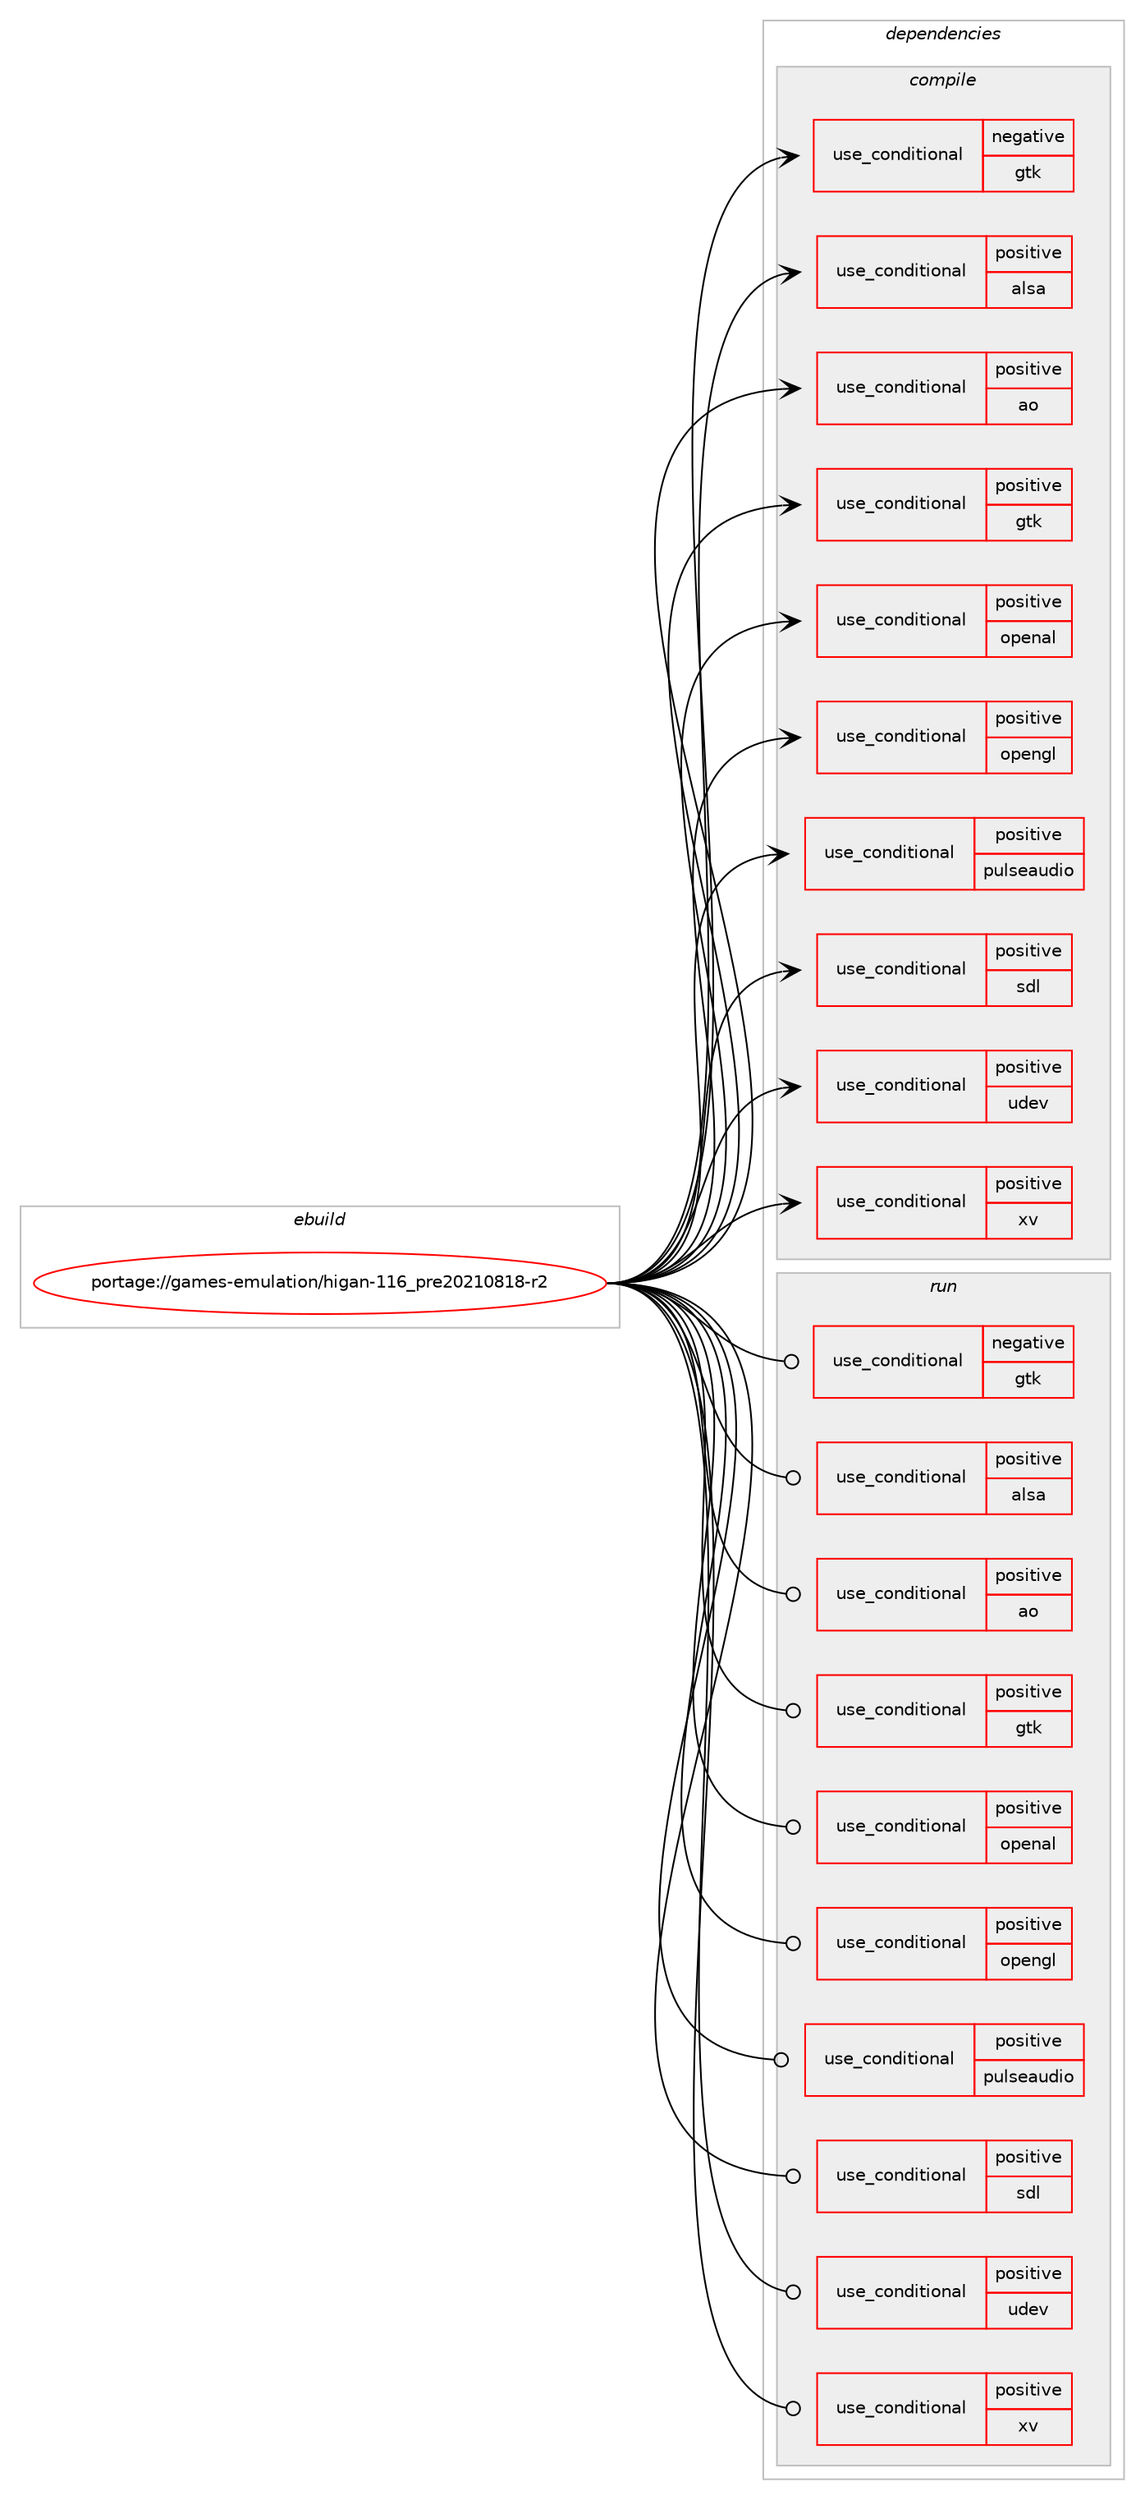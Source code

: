 digraph prolog {

# *************
# Graph options
# *************

newrank=true;
concentrate=true;
compound=true;
graph [rankdir=LR,fontname=Helvetica,fontsize=10,ranksep=1.5];#, ranksep=2.5, nodesep=0.2];
edge  [arrowhead=vee];
node  [fontname=Helvetica,fontsize=10];

# **********
# The ebuild
# **********

subgraph cluster_leftcol {
color=gray;
rank=same;
label=<<i>ebuild</i>>;
id [label="portage://games-emulation/higan-116_pre20210818-r2", color=red, width=4, href="../games-emulation/higan-116_pre20210818-r2.svg"];
}

# ****************
# The dependencies
# ****************

subgraph cluster_midcol {
color=gray;
label=<<i>dependencies</i>>;
subgraph cluster_compile {
fillcolor="#eeeeee";
style=filled;
label=<<i>compile</i>>;
subgraph cond61868 {
dependency114820 [label=<<TABLE BORDER="0" CELLBORDER="1" CELLSPACING="0" CELLPADDING="4"><TR><TD ROWSPAN="3" CELLPADDING="10">use_conditional</TD></TR><TR><TD>negative</TD></TR><TR><TD>gtk</TD></TR></TABLE>>, shape=none, color=red];
# *** BEGIN UNKNOWN DEPENDENCY TYPE (TODO) ***
# dependency114820 -> package_dependency(portage://games-emulation/higan-116_pre20210818-r2,install,no,dev-qt,qtcore,none,[,,],[slot(5)],[])
# *** END UNKNOWN DEPENDENCY TYPE (TODO) ***

# *** BEGIN UNKNOWN DEPENDENCY TYPE (TODO) ***
# dependency114820 -> package_dependency(portage://games-emulation/higan-116_pre20210818-r2,install,no,dev-qt,qtgui,none,[,,],[slot(5)],[])
# *** END UNKNOWN DEPENDENCY TYPE (TODO) ***

# *** BEGIN UNKNOWN DEPENDENCY TYPE (TODO) ***
# dependency114820 -> package_dependency(portage://games-emulation/higan-116_pre20210818-r2,install,no,dev-qt,qtwidgets,none,[,,],[slot(5)],[])
# *** END UNKNOWN DEPENDENCY TYPE (TODO) ***

}
id:e -> dependency114820:w [weight=20,style="solid",arrowhead="vee"];
subgraph cond61869 {
dependency114821 [label=<<TABLE BORDER="0" CELLBORDER="1" CELLSPACING="0" CELLPADDING="4"><TR><TD ROWSPAN="3" CELLPADDING="10">use_conditional</TD></TR><TR><TD>positive</TD></TR><TR><TD>alsa</TD></TR></TABLE>>, shape=none, color=red];
# *** BEGIN UNKNOWN DEPENDENCY TYPE (TODO) ***
# dependency114821 -> package_dependency(portage://games-emulation/higan-116_pre20210818-r2,install,no,media-libs,alsa-lib,none,[,,],[],[])
# *** END UNKNOWN DEPENDENCY TYPE (TODO) ***

}
id:e -> dependency114821:w [weight=20,style="solid",arrowhead="vee"];
subgraph cond61870 {
dependency114822 [label=<<TABLE BORDER="0" CELLBORDER="1" CELLSPACING="0" CELLPADDING="4"><TR><TD ROWSPAN="3" CELLPADDING="10">use_conditional</TD></TR><TR><TD>positive</TD></TR><TR><TD>ao</TD></TR></TABLE>>, shape=none, color=red];
# *** BEGIN UNKNOWN DEPENDENCY TYPE (TODO) ***
# dependency114822 -> package_dependency(portage://games-emulation/higan-116_pre20210818-r2,install,no,media-libs,libao,none,[,,],[],[])
# *** END UNKNOWN DEPENDENCY TYPE (TODO) ***

}
id:e -> dependency114822:w [weight=20,style="solid",arrowhead="vee"];
subgraph cond61871 {
dependency114823 [label=<<TABLE BORDER="0" CELLBORDER="1" CELLSPACING="0" CELLPADDING="4"><TR><TD ROWSPAN="3" CELLPADDING="10">use_conditional</TD></TR><TR><TD>positive</TD></TR><TR><TD>gtk</TD></TR></TABLE>>, shape=none, color=red];
# *** BEGIN UNKNOWN DEPENDENCY TYPE (TODO) ***
# dependency114823 -> package_dependency(portage://games-emulation/higan-116_pre20210818-r2,install,no,dev-libs,glib,none,[,,],[slot(2)],[])
# *** END UNKNOWN DEPENDENCY TYPE (TODO) ***

# *** BEGIN UNKNOWN DEPENDENCY TYPE (TODO) ***
# dependency114823 -> package_dependency(portage://games-emulation/higan-116_pre20210818-r2,install,no,x11-libs,cairo,none,[,,],[],[])
# *** END UNKNOWN DEPENDENCY TYPE (TODO) ***

# *** BEGIN UNKNOWN DEPENDENCY TYPE (TODO) ***
# dependency114823 -> package_dependency(portage://games-emulation/higan-116_pre20210818-r2,install,no,x11-libs,gdk-pixbuf,none,[,,],[slot(2)],[])
# *** END UNKNOWN DEPENDENCY TYPE (TODO) ***

# *** BEGIN UNKNOWN DEPENDENCY TYPE (TODO) ***
# dependency114823 -> package_dependency(portage://games-emulation/higan-116_pre20210818-r2,install,no,x11-libs,gtk+,none,[,,],[slot(3)],[use(enable(X),none)])
# *** END UNKNOWN DEPENDENCY TYPE (TODO) ***

# *** BEGIN UNKNOWN DEPENDENCY TYPE (TODO) ***
# dependency114823 -> package_dependency(portage://games-emulation/higan-116_pre20210818-r2,install,no,x11-libs,gtksourceview,none,[,,],[slot(3.0),equal],[])
# *** END UNKNOWN DEPENDENCY TYPE (TODO) ***

# *** BEGIN UNKNOWN DEPENDENCY TYPE (TODO) ***
# dependency114823 -> package_dependency(portage://games-emulation/higan-116_pre20210818-r2,install,no,x11-libs,pango,none,[,,],[],[])
# *** END UNKNOWN DEPENDENCY TYPE (TODO) ***

}
id:e -> dependency114823:w [weight=20,style="solid",arrowhead="vee"];
subgraph cond61872 {
dependency114824 [label=<<TABLE BORDER="0" CELLBORDER="1" CELLSPACING="0" CELLPADDING="4"><TR><TD ROWSPAN="3" CELLPADDING="10">use_conditional</TD></TR><TR><TD>positive</TD></TR><TR><TD>openal</TD></TR></TABLE>>, shape=none, color=red];
# *** BEGIN UNKNOWN DEPENDENCY TYPE (TODO) ***
# dependency114824 -> package_dependency(portage://games-emulation/higan-116_pre20210818-r2,install,no,media-libs,openal,none,[,,],[],[])
# *** END UNKNOWN DEPENDENCY TYPE (TODO) ***

}
id:e -> dependency114824:w [weight=20,style="solid",arrowhead="vee"];
subgraph cond61873 {
dependency114825 [label=<<TABLE BORDER="0" CELLBORDER="1" CELLSPACING="0" CELLPADDING="4"><TR><TD ROWSPAN="3" CELLPADDING="10">use_conditional</TD></TR><TR><TD>positive</TD></TR><TR><TD>opengl</TD></TR></TABLE>>, shape=none, color=red];
# *** BEGIN UNKNOWN DEPENDENCY TYPE (TODO) ***
# dependency114825 -> package_dependency(portage://games-emulation/higan-116_pre20210818-r2,install,no,media-libs,libglvnd,none,[,,],[],[use(enable(X),none)])
# *** END UNKNOWN DEPENDENCY TYPE (TODO) ***

}
id:e -> dependency114825:w [weight=20,style="solid",arrowhead="vee"];
subgraph cond61874 {
dependency114826 [label=<<TABLE BORDER="0" CELLBORDER="1" CELLSPACING="0" CELLPADDING="4"><TR><TD ROWSPAN="3" CELLPADDING="10">use_conditional</TD></TR><TR><TD>positive</TD></TR><TR><TD>pulseaudio</TD></TR></TABLE>>, shape=none, color=red];
# *** BEGIN UNKNOWN DEPENDENCY TYPE (TODO) ***
# dependency114826 -> package_dependency(portage://games-emulation/higan-116_pre20210818-r2,install,no,media-libs,libpulse,none,[,,],[],[])
# *** END UNKNOWN DEPENDENCY TYPE (TODO) ***

}
id:e -> dependency114826:w [weight=20,style="solid",arrowhead="vee"];
subgraph cond61875 {
dependency114827 [label=<<TABLE BORDER="0" CELLBORDER="1" CELLSPACING="0" CELLPADDING="4"><TR><TD ROWSPAN="3" CELLPADDING="10">use_conditional</TD></TR><TR><TD>positive</TD></TR><TR><TD>sdl</TD></TR></TABLE>>, shape=none, color=red];
# *** BEGIN UNKNOWN DEPENDENCY TYPE (TODO) ***
# dependency114827 -> package_dependency(portage://games-emulation/higan-116_pre20210818-r2,install,no,media-libs,libsdl2,none,[,,],[],[use(enable(joystick),none)])
# *** END UNKNOWN DEPENDENCY TYPE (TODO) ***

}
id:e -> dependency114827:w [weight=20,style="solid",arrowhead="vee"];
subgraph cond61876 {
dependency114828 [label=<<TABLE BORDER="0" CELLBORDER="1" CELLSPACING="0" CELLPADDING="4"><TR><TD ROWSPAN="3" CELLPADDING="10">use_conditional</TD></TR><TR><TD>positive</TD></TR><TR><TD>udev</TD></TR></TABLE>>, shape=none, color=red];
# *** BEGIN UNKNOWN DEPENDENCY TYPE (TODO) ***
# dependency114828 -> package_dependency(portage://games-emulation/higan-116_pre20210818-r2,install,no,virtual,libudev,none,[,,],any_same_slot,[])
# *** END UNKNOWN DEPENDENCY TYPE (TODO) ***

}
id:e -> dependency114828:w [weight=20,style="solid",arrowhead="vee"];
subgraph cond61877 {
dependency114829 [label=<<TABLE BORDER="0" CELLBORDER="1" CELLSPACING="0" CELLPADDING="4"><TR><TD ROWSPAN="3" CELLPADDING="10">use_conditional</TD></TR><TR><TD>positive</TD></TR><TR><TD>xv</TD></TR></TABLE>>, shape=none, color=red];
# *** BEGIN UNKNOWN DEPENDENCY TYPE (TODO) ***
# dependency114829 -> package_dependency(portage://games-emulation/higan-116_pre20210818-r2,install,no,x11-libs,libXv,none,[,,],[],[])
# *** END UNKNOWN DEPENDENCY TYPE (TODO) ***

}
id:e -> dependency114829:w [weight=20,style="solid",arrowhead="vee"];
# *** BEGIN UNKNOWN DEPENDENCY TYPE (TODO) ***
# id -> package_dependency(portage://games-emulation/higan-116_pre20210818-r2,install,no,x11-base,xorg-proto,none,[,,],[],[])
# *** END UNKNOWN DEPENDENCY TYPE (TODO) ***

# *** BEGIN UNKNOWN DEPENDENCY TYPE (TODO) ***
# id -> package_dependency(portage://games-emulation/higan-116_pre20210818-r2,install,no,x11-libs,libX11,none,[,,],[],[])
# *** END UNKNOWN DEPENDENCY TYPE (TODO) ***

# *** BEGIN UNKNOWN DEPENDENCY TYPE (TODO) ***
# id -> package_dependency(portage://games-emulation/higan-116_pre20210818-r2,install,no,x11-libs,libXext,none,[,,],[],[])
# *** END UNKNOWN DEPENDENCY TYPE (TODO) ***

# *** BEGIN UNKNOWN DEPENDENCY TYPE (TODO) ***
# id -> package_dependency(portage://games-emulation/higan-116_pre20210818-r2,install,no,x11-libs,libXrandr,none,[,,],[],[])
# *** END UNKNOWN DEPENDENCY TYPE (TODO) ***

}
subgraph cluster_compileandrun {
fillcolor="#eeeeee";
style=filled;
label=<<i>compile and run</i>>;
}
subgraph cluster_run {
fillcolor="#eeeeee";
style=filled;
label=<<i>run</i>>;
subgraph cond61878 {
dependency114830 [label=<<TABLE BORDER="0" CELLBORDER="1" CELLSPACING="0" CELLPADDING="4"><TR><TD ROWSPAN="3" CELLPADDING="10">use_conditional</TD></TR><TR><TD>negative</TD></TR><TR><TD>gtk</TD></TR></TABLE>>, shape=none, color=red];
# *** BEGIN UNKNOWN DEPENDENCY TYPE (TODO) ***
# dependency114830 -> package_dependency(portage://games-emulation/higan-116_pre20210818-r2,run,no,dev-qt,qtcore,none,[,,],[slot(5)],[])
# *** END UNKNOWN DEPENDENCY TYPE (TODO) ***

# *** BEGIN UNKNOWN DEPENDENCY TYPE (TODO) ***
# dependency114830 -> package_dependency(portage://games-emulation/higan-116_pre20210818-r2,run,no,dev-qt,qtgui,none,[,,],[slot(5)],[])
# *** END UNKNOWN DEPENDENCY TYPE (TODO) ***

# *** BEGIN UNKNOWN DEPENDENCY TYPE (TODO) ***
# dependency114830 -> package_dependency(portage://games-emulation/higan-116_pre20210818-r2,run,no,dev-qt,qtwidgets,none,[,,],[slot(5)],[])
# *** END UNKNOWN DEPENDENCY TYPE (TODO) ***

}
id:e -> dependency114830:w [weight=20,style="solid",arrowhead="odot"];
subgraph cond61879 {
dependency114831 [label=<<TABLE BORDER="0" CELLBORDER="1" CELLSPACING="0" CELLPADDING="4"><TR><TD ROWSPAN="3" CELLPADDING="10">use_conditional</TD></TR><TR><TD>positive</TD></TR><TR><TD>alsa</TD></TR></TABLE>>, shape=none, color=red];
# *** BEGIN UNKNOWN DEPENDENCY TYPE (TODO) ***
# dependency114831 -> package_dependency(portage://games-emulation/higan-116_pre20210818-r2,run,no,media-libs,alsa-lib,none,[,,],[],[])
# *** END UNKNOWN DEPENDENCY TYPE (TODO) ***

}
id:e -> dependency114831:w [weight=20,style="solid",arrowhead="odot"];
subgraph cond61880 {
dependency114832 [label=<<TABLE BORDER="0" CELLBORDER="1" CELLSPACING="0" CELLPADDING="4"><TR><TD ROWSPAN="3" CELLPADDING="10">use_conditional</TD></TR><TR><TD>positive</TD></TR><TR><TD>ao</TD></TR></TABLE>>, shape=none, color=red];
# *** BEGIN UNKNOWN DEPENDENCY TYPE (TODO) ***
# dependency114832 -> package_dependency(portage://games-emulation/higan-116_pre20210818-r2,run,no,media-libs,libao,none,[,,],[],[])
# *** END UNKNOWN DEPENDENCY TYPE (TODO) ***

}
id:e -> dependency114832:w [weight=20,style="solid",arrowhead="odot"];
subgraph cond61881 {
dependency114833 [label=<<TABLE BORDER="0" CELLBORDER="1" CELLSPACING="0" CELLPADDING="4"><TR><TD ROWSPAN="3" CELLPADDING="10">use_conditional</TD></TR><TR><TD>positive</TD></TR><TR><TD>gtk</TD></TR></TABLE>>, shape=none, color=red];
# *** BEGIN UNKNOWN DEPENDENCY TYPE (TODO) ***
# dependency114833 -> package_dependency(portage://games-emulation/higan-116_pre20210818-r2,run,no,dev-libs,glib,none,[,,],[slot(2)],[])
# *** END UNKNOWN DEPENDENCY TYPE (TODO) ***

# *** BEGIN UNKNOWN DEPENDENCY TYPE (TODO) ***
# dependency114833 -> package_dependency(portage://games-emulation/higan-116_pre20210818-r2,run,no,x11-libs,cairo,none,[,,],[],[])
# *** END UNKNOWN DEPENDENCY TYPE (TODO) ***

# *** BEGIN UNKNOWN DEPENDENCY TYPE (TODO) ***
# dependency114833 -> package_dependency(portage://games-emulation/higan-116_pre20210818-r2,run,no,x11-libs,gdk-pixbuf,none,[,,],[slot(2)],[])
# *** END UNKNOWN DEPENDENCY TYPE (TODO) ***

# *** BEGIN UNKNOWN DEPENDENCY TYPE (TODO) ***
# dependency114833 -> package_dependency(portage://games-emulation/higan-116_pre20210818-r2,run,no,x11-libs,gtk+,none,[,,],[slot(3)],[use(enable(X),none)])
# *** END UNKNOWN DEPENDENCY TYPE (TODO) ***

# *** BEGIN UNKNOWN DEPENDENCY TYPE (TODO) ***
# dependency114833 -> package_dependency(portage://games-emulation/higan-116_pre20210818-r2,run,no,x11-libs,gtksourceview,none,[,,],[slot(3.0),equal],[])
# *** END UNKNOWN DEPENDENCY TYPE (TODO) ***

# *** BEGIN UNKNOWN DEPENDENCY TYPE (TODO) ***
# dependency114833 -> package_dependency(portage://games-emulation/higan-116_pre20210818-r2,run,no,x11-libs,pango,none,[,,],[],[])
# *** END UNKNOWN DEPENDENCY TYPE (TODO) ***

}
id:e -> dependency114833:w [weight=20,style="solid",arrowhead="odot"];
subgraph cond61882 {
dependency114834 [label=<<TABLE BORDER="0" CELLBORDER="1" CELLSPACING="0" CELLPADDING="4"><TR><TD ROWSPAN="3" CELLPADDING="10">use_conditional</TD></TR><TR><TD>positive</TD></TR><TR><TD>openal</TD></TR></TABLE>>, shape=none, color=red];
# *** BEGIN UNKNOWN DEPENDENCY TYPE (TODO) ***
# dependency114834 -> package_dependency(portage://games-emulation/higan-116_pre20210818-r2,run,no,media-libs,openal,none,[,,],[],[])
# *** END UNKNOWN DEPENDENCY TYPE (TODO) ***

}
id:e -> dependency114834:w [weight=20,style="solid",arrowhead="odot"];
subgraph cond61883 {
dependency114835 [label=<<TABLE BORDER="0" CELLBORDER="1" CELLSPACING="0" CELLPADDING="4"><TR><TD ROWSPAN="3" CELLPADDING="10">use_conditional</TD></TR><TR><TD>positive</TD></TR><TR><TD>opengl</TD></TR></TABLE>>, shape=none, color=red];
# *** BEGIN UNKNOWN DEPENDENCY TYPE (TODO) ***
# dependency114835 -> package_dependency(portage://games-emulation/higan-116_pre20210818-r2,run,no,media-libs,libglvnd,none,[,,],[],[use(enable(X),none)])
# *** END UNKNOWN DEPENDENCY TYPE (TODO) ***

}
id:e -> dependency114835:w [weight=20,style="solid",arrowhead="odot"];
subgraph cond61884 {
dependency114836 [label=<<TABLE BORDER="0" CELLBORDER="1" CELLSPACING="0" CELLPADDING="4"><TR><TD ROWSPAN="3" CELLPADDING="10">use_conditional</TD></TR><TR><TD>positive</TD></TR><TR><TD>pulseaudio</TD></TR></TABLE>>, shape=none, color=red];
# *** BEGIN UNKNOWN DEPENDENCY TYPE (TODO) ***
# dependency114836 -> package_dependency(portage://games-emulation/higan-116_pre20210818-r2,run,no,media-libs,libpulse,none,[,,],[],[])
# *** END UNKNOWN DEPENDENCY TYPE (TODO) ***

}
id:e -> dependency114836:w [weight=20,style="solid",arrowhead="odot"];
subgraph cond61885 {
dependency114837 [label=<<TABLE BORDER="0" CELLBORDER="1" CELLSPACING="0" CELLPADDING="4"><TR><TD ROWSPAN="3" CELLPADDING="10">use_conditional</TD></TR><TR><TD>positive</TD></TR><TR><TD>sdl</TD></TR></TABLE>>, shape=none, color=red];
# *** BEGIN UNKNOWN DEPENDENCY TYPE (TODO) ***
# dependency114837 -> package_dependency(portage://games-emulation/higan-116_pre20210818-r2,run,no,media-libs,libsdl2,none,[,,],[],[use(enable(joystick),none)])
# *** END UNKNOWN DEPENDENCY TYPE (TODO) ***

}
id:e -> dependency114837:w [weight=20,style="solid",arrowhead="odot"];
subgraph cond61886 {
dependency114838 [label=<<TABLE BORDER="0" CELLBORDER="1" CELLSPACING="0" CELLPADDING="4"><TR><TD ROWSPAN="3" CELLPADDING="10">use_conditional</TD></TR><TR><TD>positive</TD></TR><TR><TD>udev</TD></TR></TABLE>>, shape=none, color=red];
# *** BEGIN UNKNOWN DEPENDENCY TYPE (TODO) ***
# dependency114838 -> package_dependency(portage://games-emulation/higan-116_pre20210818-r2,run,no,virtual,libudev,none,[,,],any_same_slot,[])
# *** END UNKNOWN DEPENDENCY TYPE (TODO) ***

}
id:e -> dependency114838:w [weight=20,style="solid",arrowhead="odot"];
subgraph cond61887 {
dependency114839 [label=<<TABLE BORDER="0" CELLBORDER="1" CELLSPACING="0" CELLPADDING="4"><TR><TD ROWSPAN="3" CELLPADDING="10">use_conditional</TD></TR><TR><TD>positive</TD></TR><TR><TD>xv</TD></TR></TABLE>>, shape=none, color=red];
# *** BEGIN UNKNOWN DEPENDENCY TYPE (TODO) ***
# dependency114839 -> package_dependency(portage://games-emulation/higan-116_pre20210818-r2,run,no,x11-libs,libXv,none,[,,],[],[])
# *** END UNKNOWN DEPENDENCY TYPE (TODO) ***

}
id:e -> dependency114839:w [weight=20,style="solid",arrowhead="odot"];
# *** BEGIN UNKNOWN DEPENDENCY TYPE (TODO) ***
# id -> package_dependency(portage://games-emulation/higan-116_pre20210818-r2,run,no,x11-libs,libX11,none,[,,],[],[])
# *** END UNKNOWN DEPENDENCY TYPE (TODO) ***

# *** BEGIN UNKNOWN DEPENDENCY TYPE (TODO) ***
# id -> package_dependency(portage://games-emulation/higan-116_pre20210818-r2,run,no,x11-libs,libXext,none,[,,],[],[])
# *** END UNKNOWN DEPENDENCY TYPE (TODO) ***

# *** BEGIN UNKNOWN DEPENDENCY TYPE (TODO) ***
# id -> package_dependency(portage://games-emulation/higan-116_pre20210818-r2,run,no,x11-libs,libXrandr,none,[,,],[],[])
# *** END UNKNOWN DEPENDENCY TYPE (TODO) ***

}
}

# **************
# The candidates
# **************

subgraph cluster_choices {
rank=same;
color=gray;
label=<<i>candidates</i>>;

}

}

